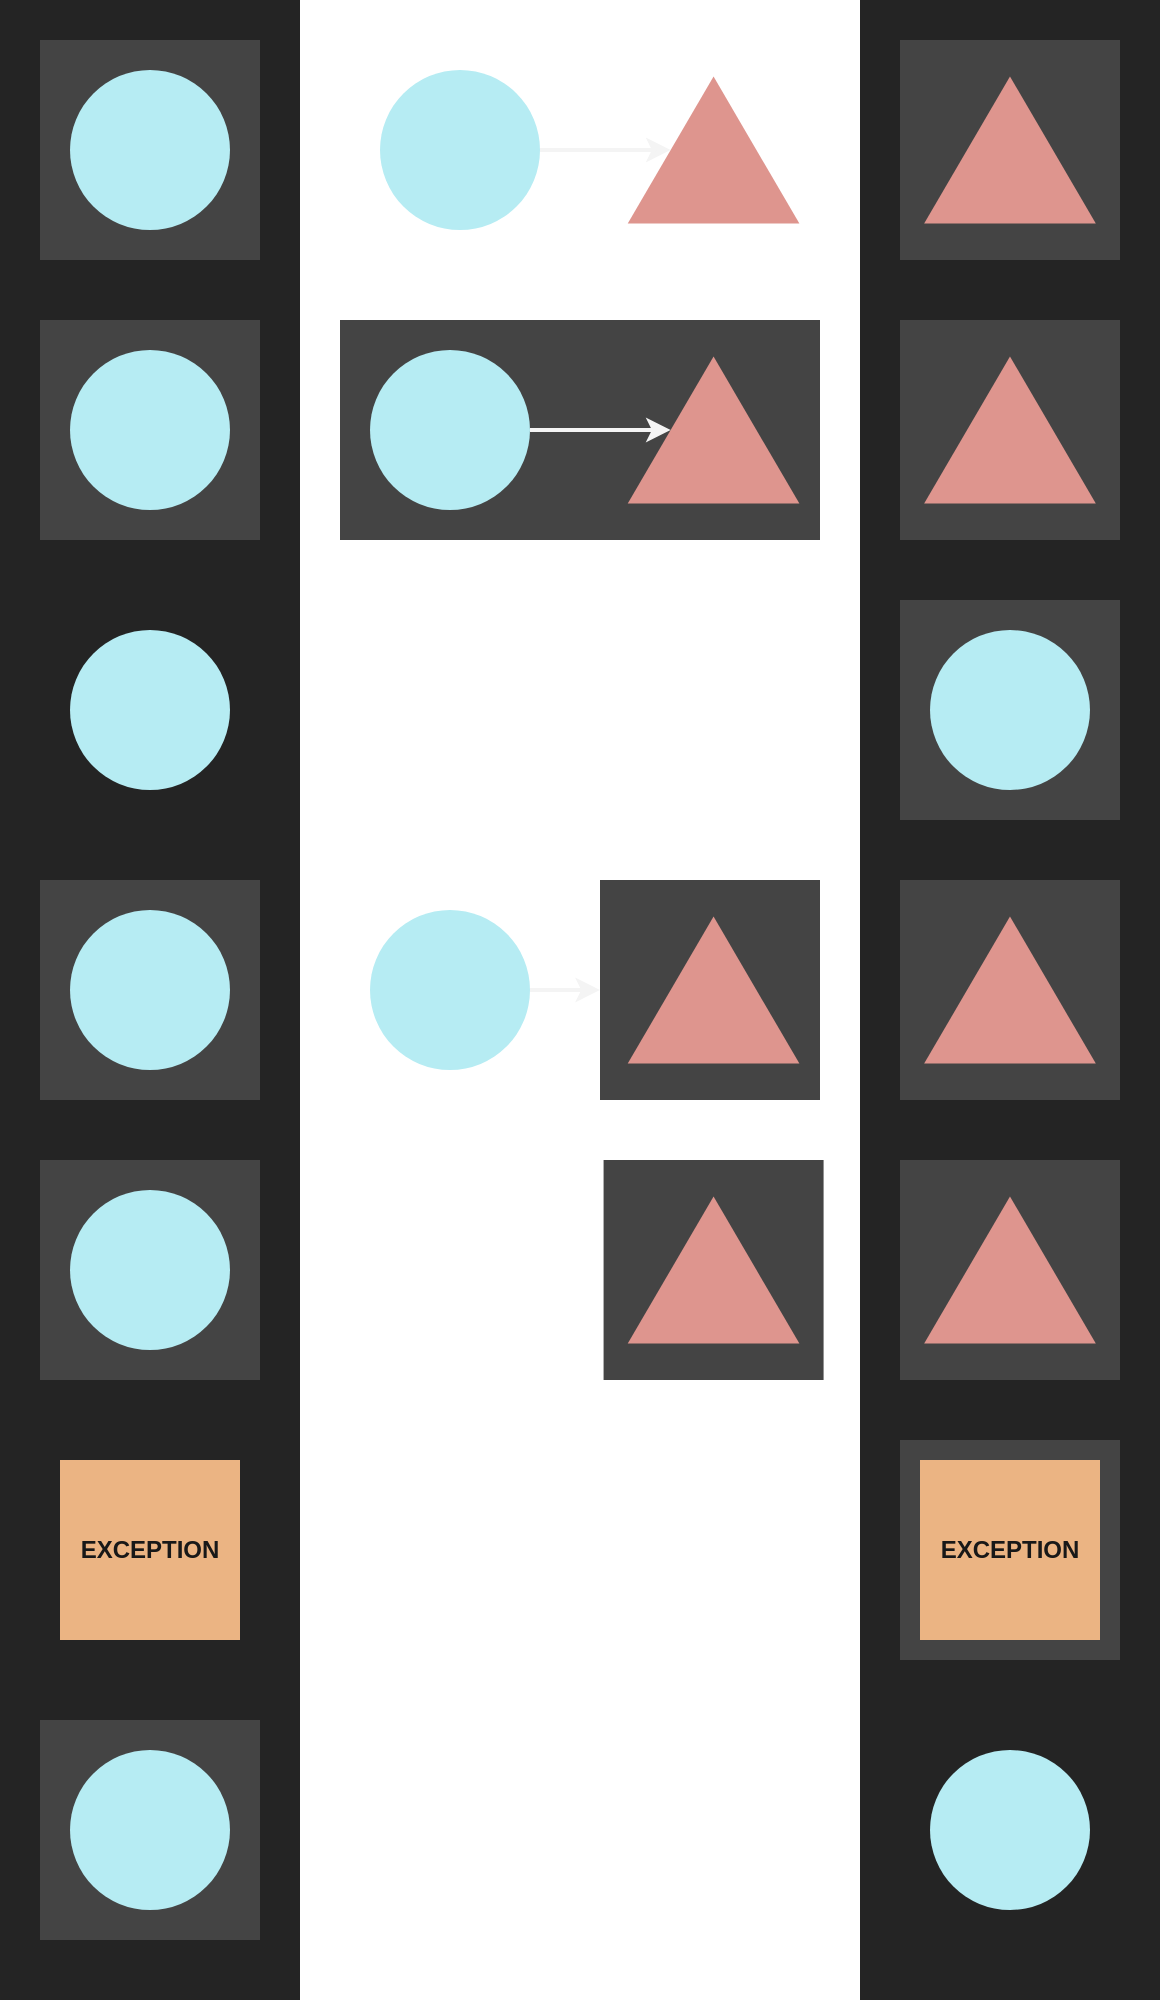 <mxfile>
    <diagram id="BRqQBNU2Q0-WfyeBBJri" name="monad">
        <mxGraphModel grid="1" page="1" gridSize="10" guides="1" tooltips="1" connect="1" arrows="1" fold="1" pageScale="1" pageWidth="3000" pageHeight="3000" math="0" shadow="0">
            <root>
                <mxCell id="0"/>
                <mxCell id="48" value="bg" parent="0"/>
                <mxCell id="49" value="" style="rounded=0;whiteSpace=wrap;html=1;strokeWidth=2;fontColor=#181818;fillColor=#242424;strokeColor=none;" parent="48" vertex="1">
                    <mxGeometry x="680" y="340" width="150" height="1000" as="geometry"/>
                </mxCell>
                <mxCell id="50" value="" style="rounded=0;whiteSpace=wrap;html=1;strokeWidth=2;fontColor=#181818;fillColor=#242424;strokeColor=none;" parent="48" vertex="1">
                    <mxGeometry x="250" y="340" width="150" height="1000" as="geometry"/>
                </mxCell>
                <mxCell id="51" value="" style="rounded=0;whiteSpace=wrap;html=1;strokeWidth=2;fontColor=#181818;fillColor=default;strokeColor=none;" parent="48" vertex="1">
                    <mxGeometry x="400" y="340" width="280" height="1000" as="geometry"/>
                </mxCell>
                <mxCell id="1" value="fg" parent="0"/>
                <mxCell id="18" value="" style="rounded=0;whiteSpace=wrap;html=1;strokeWidth=2;fillColor=#444444;strokeColor=none;" parent="1" vertex="1">
                    <mxGeometry x="420" y="500" width="240" height="110" as="geometry"/>
                </mxCell>
                <mxCell id="7" value="" style="whiteSpace=wrap;html=1;aspect=fixed;strokeWidth=2;strokeColor=none;fillColor=#444444;" parent="1" vertex="1">
                    <mxGeometry x="700" y="360" width="110" height="110" as="geometry"/>
                </mxCell>
                <mxCell id="2" value="" style="whiteSpace=wrap;html=1;aspect=fixed;strokeWidth=2;strokeColor=none;fillColor=#444444;" parent="1" vertex="1">
                    <mxGeometry x="270" y="360" width="110" height="110" as="geometry"/>
                </mxCell>
                <mxCell id="3" value="" style="triangle;whiteSpace=wrap;html=1;rotation=-90;strokeWidth=2;fillColor=#DE958E;strokeColor=none;" parent="1" vertex="1">
                    <mxGeometry x="570" y="372.09" width="73.57" height="85.83" as="geometry"/>
                </mxCell>
                <mxCell id="8" style="edgeStyle=none;html=1;entryX=0.5;entryY=0;entryDx=0;entryDy=0;strokeWidth=2;strokeColor=#f4f4f4;" parent="1" source="4" target="3" edge="1">
                    <mxGeometry relative="1" as="geometry"/>
                </mxCell>
                <mxCell id="4" value="" style="ellipse;whiteSpace=wrap;html=1;aspect=fixed;strokeWidth=2;fillColor=#B6ECF3;strokeColor=none;" parent="1" vertex="1">
                    <mxGeometry x="440" y="375" width="80" height="80" as="geometry"/>
                </mxCell>
                <mxCell id="5" value="" style="ellipse;whiteSpace=wrap;html=1;aspect=fixed;strokeWidth=2;fillColor=#B6ECF3;strokeColor=none;" parent="1" vertex="1">
                    <mxGeometry x="285" y="375" width="80" height="80" as="geometry"/>
                </mxCell>
                <mxCell id="6" value="" style="triangle;whiteSpace=wrap;html=1;rotation=-90;strokeWidth=2;fillColor=#DE958E;strokeColor=none;" parent="1" vertex="1">
                    <mxGeometry x="718.21" y="372.09" width="73.57" height="85.83" as="geometry"/>
                </mxCell>
                <mxCell id="10" value="" style="whiteSpace=wrap;html=1;aspect=fixed;strokeWidth=2;strokeColor=none;fillColor=#444444;" parent="1" vertex="1">
                    <mxGeometry x="700" y="500" width="110" height="110" as="geometry"/>
                </mxCell>
                <mxCell id="11" value="" style="whiteSpace=wrap;html=1;aspect=fixed;strokeWidth=2;strokeColor=none;fillColor=#444444;" parent="1" vertex="1">
                    <mxGeometry x="270" y="500" width="110" height="110" as="geometry"/>
                </mxCell>
                <mxCell id="12" value="" style="triangle;whiteSpace=wrap;html=1;rotation=-90;strokeWidth=2;fillColor=#DE958E;strokeColor=none;" parent="1" vertex="1">
                    <mxGeometry x="570" y="512.09" width="73.57" height="85.83" as="geometry"/>
                </mxCell>
                <mxCell id="13" style="edgeStyle=none;html=1;entryX=0.5;entryY=0;entryDx=0;entryDy=0;strokeWidth=2;strokeColor=#f4f4f4;" parent="1" source="14" target="12" edge="1">
                    <mxGeometry relative="1" as="geometry"/>
                </mxCell>
                <mxCell id="14" value="" style="ellipse;whiteSpace=wrap;html=1;aspect=fixed;strokeWidth=2;fillColor=#B6ECF3;strokeColor=none;" parent="1" vertex="1">
                    <mxGeometry x="435" y="515" width="80" height="80" as="geometry"/>
                </mxCell>
                <mxCell id="15" value="" style="ellipse;whiteSpace=wrap;html=1;aspect=fixed;strokeWidth=2;fillColor=#B6ECF3;strokeColor=none;" parent="1" vertex="1">
                    <mxGeometry x="285" y="515" width="80" height="80" as="geometry"/>
                </mxCell>
                <mxCell id="16" value="" style="triangle;whiteSpace=wrap;html=1;rotation=-90;strokeWidth=2;fillColor=#DE958E;strokeColor=none;" parent="1" vertex="1">
                    <mxGeometry x="718.21" y="512.09" width="73.57" height="85.83" as="geometry"/>
                </mxCell>
                <mxCell id="20" value="" style="whiteSpace=wrap;html=1;aspect=fixed;strokeWidth=2;strokeColor=none;fillColor=#444444;" parent="1" vertex="1">
                    <mxGeometry x="700" y="640" width="110" height="110" as="geometry"/>
                </mxCell>
                <mxCell id="21" value="" style="ellipse;whiteSpace=wrap;html=1;aspect=fixed;strokeWidth=2;fillColor=#B6ECF3;strokeColor=none;" parent="1" vertex="1">
                    <mxGeometry x="285" y="655" width="80" height="80" as="geometry"/>
                </mxCell>
                <mxCell id="22" value="" style="ellipse;whiteSpace=wrap;html=1;aspect=fixed;strokeWidth=2;fillColor=#B6ECF3;strokeColor=none;" parent="1" vertex="1">
                    <mxGeometry x="715" y="655" width="80" height="80" as="geometry"/>
                </mxCell>
                <mxCell id="24" value="" style="rounded=0;whiteSpace=wrap;html=1;strokeWidth=2;fillColor=#444444;strokeColor=none;" parent="1" vertex="1">
                    <mxGeometry x="550" y="780" width="110" height="110" as="geometry"/>
                </mxCell>
                <mxCell id="25" value="" style="whiteSpace=wrap;html=1;aspect=fixed;strokeWidth=2;strokeColor=none;fillColor=#444444;" parent="1" vertex="1">
                    <mxGeometry x="700" y="780" width="110" height="110" as="geometry"/>
                </mxCell>
                <mxCell id="26" value="" style="whiteSpace=wrap;html=1;aspect=fixed;strokeWidth=2;strokeColor=none;fillColor=#444444;" parent="1" vertex="1">
                    <mxGeometry x="270" y="780" width="110" height="110" as="geometry"/>
                </mxCell>
                <mxCell id="27" value="" style="triangle;whiteSpace=wrap;html=1;rotation=-90;strokeWidth=2;fillColor=#DE958E;strokeColor=none;" parent="1" vertex="1">
                    <mxGeometry x="570" y="792.09" width="73.57" height="85.83" as="geometry"/>
                </mxCell>
                <mxCell id="28" style="edgeStyle=none;html=1;strokeWidth=2;entryX=0;entryY=0.5;entryDx=0;entryDy=0;strokeColor=#f4f4f4;" parent="1" source="29" target="24" edge="1">
                    <mxGeometry relative="1" as="geometry">
                        <mxPoint x="540" y="835" as="targetPoint"/>
                    </mxGeometry>
                </mxCell>
                <mxCell id="29" value="" style="ellipse;whiteSpace=wrap;html=1;aspect=fixed;strokeWidth=2;fillColor=#B6ECF3;strokeColor=none;" parent="1" vertex="1">
                    <mxGeometry x="435" y="795" width="80" height="80" as="geometry"/>
                </mxCell>
                <mxCell id="30" value="" style="ellipse;whiteSpace=wrap;html=1;aspect=fixed;strokeWidth=2;fillColor=#B6ECF3;strokeColor=none;" parent="1" vertex="1">
                    <mxGeometry x="285" y="795" width="80" height="80" as="geometry"/>
                </mxCell>
                <mxCell id="31" value="" style="triangle;whiteSpace=wrap;html=1;rotation=-90;strokeWidth=2;fillColor=#DE958E;strokeColor=none;" parent="1" vertex="1">
                    <mxGeometry x="718.21" y="792.09" width="73.57" height="85.83" as="geometry"/>
                </mxCell>
                <mxCell id="32" value="" style="whiteSpace=wrap;html=1;aspect=fixed;strokeWidth=2;strokeColor=none;fillColor=#444444;" parent="1" vertex="1">
                    <mxGeometry x="700" y="920" width="110" height="110" as="geometry"/>
                </mxCell>
                <mxCell id="33" value="" style="whiteSpace=wrap;html=1;aspect=fixed;strokeWidth=2;strokeColor=none;fillColor=#444444;" parent="1" vertex="1">
                    <mxGeometry x="270" y="920" width="110" height="110" as="geometry"/>
                </mxCell>
                <mxCell id="34" value="" style="ellipse;whiteSpace=wrap;html=1;aspect=fixed;strokeWidth=2;fillColor=#B6ECF3;strokeColor=none;" parent="1" vertex="1">
                    <mxGeometry x="285" y="935" width="80" height="80" as="geometry"/>
                </mxCell>
                <mxCell id="35" value="" style="triangle;whiteSpace=wrap;html=1;rotation=-90;strokeWidth=2;fillColor=#DE958E;strokeColor=none;" parent="1" vertex="1">
                    <mxGeometry x="718.21" y="932.09" width="73.57" height="85.83" as="geometry"/>
                </mxCell>
                <mxCell id="36" value="" style="whiteSpace=wrap;html=1;aspect=fixed;strokeWidth=2;strokeColor=none;fillColor=#444444;" parent="1" vertex="1">
                    <mxGeometry x="551.79" y="920" width="110" height="110" as="geometry"/>
                </mxCell>
                <mxCell id="37" value="" style="triangle;whiteSpace=wrap;html=1;rotation=-90;strokeWidth=2;fillColor=#DE958E;strokeColor=none;" parent="1" vertex="1">
                    <mxGeometry x="570" y="932.09" width="73.57" height="85.83" as="geometry"/>
                </mxCell>
                <mxCell id="38" value="" style="whiteSpace=wrap;html=1;aspect=fixed;strokeWidth=2;strokeColor=none;fillColor=#444444;" parent="1" vertex="1">
                    <mxGeometry x="700" y="1060" width="110" height="110" as="geometry"/>
                </mxCell>
                <mxCell id="41" value="EXCEPTION" style="whiteSpace=wrap;html=1;aspect=fixed;strokeWidth=2;strokeColor=none;fillColor=#EBB483;fontColor=#181818;fontStyle=1" parent="1" vertex="1">
                    <mxGeometry x="280" y="1070" width="90" height="90" as="geometry"/>
                </mxCell>
                <mxCell id="43" value="EXCEPTION" style="whiteSpace=wrap;html=1;aspect=fixed;strokeWidth=2;strokeColor=none;fillColor=#EBB483;fontColor=#181818;fontStyle=1" parent="1" vertex="1">
                    <mxGeometry x="710" y="1070" width="90" height="90" as="geometry"/>
                </mxCell>
                <mxCell id="KwMTXw-tyMPcR6zwuscQ-52" value="" style="whiteSpace=wrap;html=1;aspect=fixed;strokeWidth=2;strokeColor=none;fillColor=#444444;" vertex="1" parent="1">
                    <mxGeometry x="270" y="1200" width="110" height="110" as="geometry"/>
                </mxCell>
                <mxCell id="KwMTXw-tyMPcR6zwuscQ-53" value="" style="ellipse;whiteSpace=wrap;html=1;aspect=fixed;strokeWidth=2;fillColor=#B6ECF3;strokeColor=none;" vertex="1" parent="1">
                    <mxGeometry x="285" y="1215" width="80" height="80" as="geometry"/>
                </mxCell>
                <mxCell id="KwMTXw-tyMPcR6zwuscQ-54" value="" style="ellipse;whiteSpace=wrap;html=1;aspect=fixed;strokeWidth=2;fillColor=#B6ECF3;strokeColor=none;" vertex="1" parent="1">
                    <mxGeometry x="715" y="1215" width="80" height="80" as="geometry"/>
                </mxCell>
            </root>
        </mxGraphModel>
    </diagram>
    <diagram name="fmap" id="Al2d19KK9ROIfPpk1n1R">
        <mxGraphModel dx="869" dy="842" grid="1" gridSize="10" guides="1" tooltips="1" connect="1" arrows="1" fold="1" page="1" pageScale="1" pageWidth="3000" pageHeight="3000" math="0" shadow="0">
            <root>
                <mxCell id="oJH5bcCGSZni3kuq_-3t-0"/>
                <mxCell id="oJH5bcCGSZni3kuq_-3t-1" parent="oJH5bcCGSZni3kuq_-3t-0"/>
                <mxCell id="oJH5bcCGSZni3kuq_-3t-6" value="" style="whiteSpace=wrap;html=1;aspect=fixed;strokeWidth=2;strokeColor=none;fillColor=#444444;" parent="oJH5bcCGSZni3kuq_-3t-1" vertex="1">
                    <mxGeometry x="700" y="360" width="110" height="110" as="geometry"/>
                </mxCell>
                <mxCell id="oJH5bcCGSZni3kuq_-3t-7" value="" style="whiteSpace=wrap;html=1;aspect=fixed;strokeWidth=2;strokeColor=none;fillColor=#444444;" parent="oJH5bcCGSZni3kuq_-3t-1" vertex="1">
                    <mxGeometry x="270" y="360" width="110" height="110" as="geometry"/>
                </mxCell>
                <mxCell id="oJH5bcCGSZni3kuq_-3t-8" value="" style="triangle;whiteSpace=wrap;html=1;rotation=-90;strokeWidth=2;fillColor=#DE958E;strokeColor=none;" parent="oJH5bcCGSZni3kuq_-3t-1" vertex="1">
                    <mxGeometry x="560" y="372.09" width="73.57" height="85.83" as="geometry"/>
                </mxCell>
                <mxCell id="oJH5bcCGSZni3kuq_-3t-9" style="edgeStyle=none;html=1;entryX=0.5;entryY=0;entryDx=0;entryDy=0;strokeWidth=2;strokeColor=#f4f4f4;" parent="oJH5bcCGSZni3kuq_-3t-1" source="oJH5bcCGSZni3kuq_-3t-10" target="oJH5bcCGSZni3kuq_-3t-8" edge="1">
                    <mxGeometry relative="1" as="geometry"/>
                </mxCell>
                <mxCell id="oJH5bcCGSZni3kuq_-3t-10" value="" style="ellipse;whiteSpace=wrap;html=1;aspect=fixed;strokeWidth=2;fillColor=#B6ECF3;strokeColor=none;" parent="oJH5bcCGSZni3kuq_-3t-1" vertex="1">
                    <mxGeometry x="440" y="375" width="80" height="80" as="geometry"/>
                </mxCell>
                <mxCell id="oJH5bcCGSZni3kuq_-3t-11" value="" style="ellipse;whiteSpace=wrap;html=1;aspect=fixed;strokeWidth=2;fillColor=#B6ECF3;strokeColor=none;" parent="oJH5bcCGSZni3kuq_-3t-1" vertex="1">
                    <mxGeometry x="285" y="375" width="80" height="80" as="geometry"/>
                </mxCell>
                <mxCell id="oJH5bcCGSZni3kuq_-3t-12" value="" style="triangle;whiteSpace=wrap;html=1;rotation=-90;strokeWidth=2;fillColor=#DE958E;strokeColor=none;" parent="oJH5bcCGSZni3kuq_-3t-1" vertex="1">
                    <mxGeometry x="718.21" y="372.09" width="73.57" height="85.83" as="geometry"/>
                </mxCell>
            </root>
        </mxGraphModel>
    </diagram>
    <diagram name="app" id="9_TQ4z-ipIA3qHij8OlL">
        <mxGraphModel grid="1" page="1" gridSize="10" guides="1" tooltips="1" connect="1" arrows="1" fold="1" pageScale="1" pageWidth="3000" pageHeight="3000" math="0" shadow="0">
            <root>
                <mxCell id="IYaJkeFjEHqPXnomYeB3-0"/>
                <mxCell id="IYaJkeFjEHqPXnomYeB3-1" parent="IYaJkeFjEHqPXnomYeB3-0"/>
                <mxCell id="IYaJkeFjEHqPXnomYeB3-2" value="" style="rounded=0;whiteSpace=wrap;html=1;strokeWidth=2;fillColor=#444444;strokeColor=none;" parent="IYaJkeFjEHqPXnomYeB3-1" vertex="1">
                    <mxGeometry x="420" y="500" width="240" height="110" as="geometry"/>
                </mxCell>
                <mxCell id="IYaJkeFjEHqPXnomYeB3-10" value="" style="whiteSpace=wrap;html=1;aspect=fixed;strokeWidth=2;strokeColor=none;fillColor=#444444;" parent="IYaJkeFjEHqPXnomYeB3-1" vertex="1">
                    <mxGeometry x="700" y="500" width="110" height="110" as="geometry"/>
                </mxCell>
                <mxCell id="IYaJkeFjEHqPXnomYeB3-11" value="" style="whiteSpace=wrap;html=1;aspect=fixed;strokeWidth=2;strokeColor=none;fillColor=#444444;" parent="IYaJkeFjEHqPXnomYeB3-1" vertex="1">
                    <mxGeometry x="270" y="500" width="110" height="110" as="geometry"/>
                </mxCell>
                <mxCell id="IYaJkeFjEHqPXnomYeB3-12" value="" style="triangle;whiteSpace=wrap;html=1;rotation=-90;strokeWidth=2;fillColor=#DE958E;strokeColor=none;" parent="IYaJkeFjEHqPXnomYeB3-1" vertex="1">
                    <mxGeometry x="570" y="512.09" width="73.57" height="85.83" as="geometry"/>
                </mxCell>
                <mxCell id="IYaJkeFjEHqPXnomYeB3-13" style="edgeStyle=none;html=1;entryX=0.5;entryY=0;entryDx=0;entryDy=0;strokeWidth=2;strokeColor=#f4f4f4;" parent="IYaJkeFjEHqPXnomYeB3-1" source="IYaJkeFjEHqPXnomYeB3-14" target="IYaJkeFjEHqPXnomYeB3-12" edge="1">
                    <mxGeometry relative="1" as="geometry"/>
                </mxCell>
                <mxCell id="IYaJkeFjEHqPXnomYeB3-14" value="" style="ellipse;whiteSpace=wrap;html=1;aspect=fixed;strokeWidth=2;fillColor=#B6ECF3;strokeColor=none;" parent="IYaJkeFjEHqPXnomYeB3-1" vertex="1">
                    <mxGeometry x="435" y="515" width="80" height="80" as="geometry"/>
                </mxCell>
                <mxCell id="IYaJkeFjEHqPXnomYeB3-15" value="" style="ellipse;whiteSpace=wrap;html=1;aspect=fixed;strokeWidth=2;fillColor=#B6ECF3;strokeColor=none;" parent="IYaJkeFjEHqPXnomYeB3-1" vertex="1">
                    <mxGeometry x="285" y="515" width="80" height="80" as="geometry"/>
                </mxCell>
                <mxCell id="IYaJkeFjEHqPXnomYeB3-16" value="" style="triangle;whiteSpace=wrap;html=1;rotation=-90;strokeWidth=2;fillColor=#DE958E;strokeColor=none;" parent="IYaJkeFjEHqPXnomYeB3-1" vertex="1">
                    <mxGeometry x="718.21" y="512.09" width="73.57" height="85.83" as="geometry"/>
                </mxCell>
            </root>
        </mxGraphModel>
    </diagram>
    <diagram name="wrap" id="zLlKF-XCt6XgQjAPwLX_">
        <mxGraphModel dx="869" dy="842" grid="1" gridSize="10" guides="1" tooltips="1" connect="1" arrows="1" fold="1" page="1" pageScale="1" pageWidth="3000" pageHeight="3000" math="0" shadow="0">
            <root>
                <mxCell id="FC2tfZT1iKfKmRwbYwtJ-0"/>
                <mxCell id="FC2tfZT1iKfKmRwbYwtJ-1" parent="FC2tfZT1iKfKmRwbYwtJ-0"/>
                <mxCell id="FC2tfZT1iKfKmRwbYwtJ-17" value="" style="whiteSpace=wrap;html=1;aspect=fixed;strokeWidth=2;strokeColor=none;fillColor=#444444;" parent="FC2tfZT1iKfKmRwbYwtJ-1" vertex="1">
                    <mxGeometry x="700" y="640" width="110" height="110" as="geometry"/>
                </mxCell>
                <mxCell id="FC2tfZT1iKfKmRwbYwtJ-18" value="" style="ellipse;whiteSpace=wrap;html=1;aspect=fixed;strokeWidth=2;fillColor=#B6ECF3;strokeColor=none;" parent="FC2tfZT1iKfKmRwbYwtJ-1" vertex="1">
                    <mxGeometry x="285" y="655" width="80" height="80" as="geometry"/>
                </mxCell>
                <mxCell id="FC2tfZT1iKfKmRwbYwtJ-19" value="" style="ellipse;whiteSpace=wrap;html=1;aspect=fixed;strokeWidth=2;fillColor=#B6ECF3;strokeColor=none;" parent="FC2tfZT1iKfKmRwbYwtJ-1" vertex="1">
                    <mxGeometry x="715" y="655" width="80" height="80" as="geometry"/>
                </mxCell>
            </root>
        </mxGraphModel>
    </diagram>
    <diagram name="bind" id="yrJ-A2c-_cwgoWdmgcQH">
        <mxGraphModel grid="1" page="1" gridSize="10" guides="1" tooltips="1" connect="1" arrows="1" fold="1" pageScale="1" pageWidth="3000" pageHeight="3000" math="0" shadow="0">
            <root>
                <mxCell id="hkTsS6Oi3ozWi2ot0U-o-0"/>
                <mxCell id="hkTsS6Oi3ozWi2ot0U-o-1" parent="hkTsS6Oi3ozWi2ot0U-o-0"/>
                <mxCell id="hkTsS6Oi3ozWi2ot0U-o-20" value="" style="rounded=0;whiteSpace=wrap;html=1;strokeWidth=2;fillColor=#444444;strokeColor=none;" parent="hkTsS6Oi3ozWi2ot0U-o-1" vertex="1">
                    <mxGeometry x="550" y="780" width="110" height="110" as="geometry"/>
                </mxCell>
                <mxCell id="hkTsS6Oi3ozWi2ot0U-o-21" value="" style="whiteSpace=wrap;html=1;aspect=fixed;strokeWidth=2;strokeColor=none;fillColor=#444444;" parent="hkTsS6Oi3ozWi2ot0U-o-1" vertex="1">
                    <mxGeometry x="700" y="780" width="110" height="110" as="geometry"/>
                </mxCell>
                <mxCell id="hkTsS6Oi3ozWi2ot0U-o-22" value="" style="whiteSpace=wrap;html=1;aspect=fixed;strokeWidth=2;strokeColor=none;fillColor=#444444;" parent="hkTsS6Oi3ozWi2ot0U-o-1" vertex="1">
                    <mxGeometry x="270" y="780" width="110" height="110" as="geometry"/>
                </mxCell>
                <mxCell id="hkTsS6Oi3ozWi2ot0U-o-23" value="" style="triangle;whiteSpace=wrap;html=1;rotation=-90;strokeWidth=2;fillColor=#DE958E;strokeColor=none;" parent="hkTsS6Oi3ozWi2ot0U-o-1" vertex="1">
                    <mxGeometry x="570" y="792.09" width="73.57" height="85.83" as="geometry"/>
                </mxCell>
                <mxCell id="hkTsS6Oi3ozWi2ot0U-o-24" style="edgeStyle=none;html=1;strokeWidth=2;entryX=0;entryY=0.5;entryDx=0;entryDy=0;strokeColor=#f4f4f4;" parent="hkTsS6Oi3ozWi2ot0U-o-1" source="hkTsS6Oi3ozWi2ot0U-o-25" target="hkTsS6Oi3ozWi2ot0U-o-20" edge="1">
                    <mxGeometry relative="1" as="geometry">
                        <mxPoint x="540" y="835" as="targetPoint"/>
                    </mxGeometry>
                </mxCell>
                <mxCell id="hkTsS6Oi3ozWi2ot0U-o-25" value="" style="ellipse;whiteSpace=wrap;html=1;aspect=fixed;strokeWidth=2;fillColor=#B6ECF3;strokeColor=none;" parent="hkTsS6Oi3ozWi2ot0U-o-1" vertex="1">
                    <mxGeometry x="435" y="795" width="80" height="80" as="geometry"/>
                </mxCell>
                <mxCell id="hkTsS6Oi3ozWi2ot0U-o-26" value="" style="ellipse;whiteSpace=wrap;html=1;aspect=fixed;strokeWidth=2;fillColor=#B6ECF3;strokeColor=none;" parent="hkTsS6Oi3ozWi2ot0U-o-1" vertex="1">
                    <mxGeometry x="285" y="795" width="80" height="80" as="geometry"/>
                </mxCell>
                <mxCell id="hkTsS6Oi3ozWi2ot0U-o-27" value="" style="triangle;whiteSpace=wrap;html=1;rotation=-90;strokeWidth=2;fillColor=#DE958E;strokeColor=none;" parent="hkTsS6Oi3ozWi2ot0U-o-1" vertex="1">
                    <mxGeometry x="718.21" y="792.09" width="73.57" height="85.83" as="geometry"/>
                </mxCell>
            </root>
        </mxGraphModel>
    </diagram>
    <diagram name="right" id="_GeWZb_Ha9xAHUZWDP5c">
        <mxGraphModel dx="869" dy="842" grid="1" gridSize="10" guides="1" tooltips="1" connect="1" arrows="1" fold="1" page="1" pageScale="1" pageWidth="3000" pageHeight="3000" math="0" shadow="0">
            <root>
                <mxCell id="8dFuM0ymgt7JWwUUoytv-0"/>
                <mxCell id="8dFuM0ymgt7JWwUUoytv-1" parent="8dFuM0ymgt7JWwUUoytv-0"/>
                <mxCell id="8dFuM0ymgt7JWwUUoytv-28" value="" style="whiteSpace=wrap;html=1;aspect=fixed;strokeWidth=2;strokeColor=none;fillColor=#444444;" parent="8dFuM0ymgt7JWwUUoytv-1" vertex="1">
                    <mxGeometry x="700" y="920" width="110" height="110" as="geometry"/>
                </mxCell>
                <mxCell id="8dFuM0ymgt7JWwUUoytv-29" value="" style="whiteSpace=wrap;html=1;aspect=fixed;strokeWidth=2;strokeColor=none;fillColor=#444444;" parent="8dFuM0ymgt7JWwUUoytv-1" vertex="1">
                    <mxGeometry x="270" y="920" width="110" height="110" as="geometry"/>
                </mxCell>
                <mxCell id="8dFuM0ymgt7JWwUUoytv-30" value="" style="ellipse;whiteSpace=wrap;html=1;aspect=fixed;strokeWidth=2;fillColor=#B6ECF3;strokeColor=none;" parent="8dFuM0ymgt7JWwUUoytv-1" vertex="1">
                    <mxGeometry x="285" y="935" width="80" height="80" as="geometry"/>
                </mxCell>
                <mxCell id="8dFuM0ymgt7JWwUUoytv-31" value="" style="triangle;whiteSpace=wrap;html=1;rotation=-90;strokeWidth=2;fillColor=#DE958E;strokeColor=none;" parent="8dFuM0ymgt7JWwUUoytv-1" vertex="1">
                    <mxGeometry x="718.21" y="932.09" width="73.57" height="85.83" as="geometry"/>
                </mxCell>
                <mxCell id="8dFuM0ymgt7JWwUUoytv-32" value="" style="whiteSpace=wrap;html=1;aspect=fixed;strokeWidth=2;strokeColor=none;fillColor=#444444;" parent="8dFuM0ymgt7JWwUUoytv-1" vertex="1">
                    <mxGeometry x="551.79" y="920" width="110" height="110" as="geometry"/>
                </mxCell>
                <mxCell id="8dFuM0ymgt7JWwUUoytv-33" value="" style="triangle;whiteSpace=wrap;html=1;rotation=-90;strokeWidth=2;fillColor=#DE958E;strokeColor=none;" parent="8dFuM0ymgt7JWwUUoytv-1" vertex="1">
                    <mxGeometry x="570" y="932.09" width="73.57" height="85.83" as="geometry"/>
                </mxCell>
            </root>
        </mxGraphModel>
    </diagram>
    <diagram name="fail" id="Pm-Xrywbxhk-IHy6q_qW">
        <mxGraphModel dx="869" dy="842" grid="0" gridSize="10" guides="1" tooltips="1" connect="1" arrows="1" fold="1" page="1" pageScale="1" pageWidth="3000" pageHeight="3000" math="0" shadow="0">
            <root>
                <mxCell id="gohJ5dVgFCLaFSb05Ylz-0"/>
                <mxCell id="gohJ5dVgFCLaFSb05Ylz-1" parent="gohJ5dVgFCLaFSb05Ylz-0"/>
                <mxCell id="gohJ5dVgFCLaFSb05Ylz-34" value="" style="whiteSpace=wrap;html=1;aspect=fixed;strokeWidth=2;strokeColor=none;fillColor=#444444;" parent="gohJ5dVgFCLaFSb05Ylz-1" vertex="1">
                    <mxGeometry x="700" y="1060" width="110" height="110" as="geometry"/>
                </mxCell>
                <mxCell id="gohJ5dVgFCLaFSb05Ylz-35" value="EXCEPTION" style="whiteSpace=wrap;html=1;aspect=fixed;strokeWidth=2;strokeColor=none;fillColor=#EBB483;fontColor=#181818;fontStyle=1" parent="gohJ5dVgFCLaFSb05Ylz-1" vertex="1">
                    <mxGeometry x="280" y="1070" width="90" height="90" as="geometry"/>
                </mxCell>
                <mxCell id="gohJ5dVgFCLaFSb05Ylz-36" value="EXCEPTION" style="whiteSpace=wrap;html=1;aspect=fixed;strokeWidth=2;strokeColor=none;fillColor=#EBB483;fontColor=#181818;fontStyle=1" parent="gohJ5dVgFCLaFSb05Ylz-1" vertex="1">
                    <mxGeometry x="710" y="1070" width="90" height="90" as="geometry"/>
                </mxCell>
            </root>
        </mxGraphModel>
    </diagram>
    <diagram name="unwrap" id="eOH8GE1bl4RNTV-L19Fe">
        <mxGraphModel dx="1448" dy="1403" grid="1" gridSize="10" guides="1" tooltips="1" connect="1" arrows="1" fold="1" page="1" pageScale="1" pageWidth="3000" pageHeight="3000" math="0" shadow="0">
            <root>
                <mxCell id="CrGKIczBVMBGzUdtHwqu-0"/>
                <mxCell id="CrGKIczBVMBGzUdtHwqu-1" value="bg" parent="CrGKIczBVMBGzUdtHwqu-0"/>
                <mxCell id="CrGKIczBVMBGzUdtHwqu-5" value="fg" parent="CrGKIczBVMBGzUdtHwqu-0"/>
                <mxCell id="CrGKIczBVMBGzUdtHwqu-41" value="" style="whiteSpace=wrap;html=1;aspect=fixed;strokeWidth=2;strokeColor=none;fillColor=#444444;" vertex="1" parent="CrGKIczBVMBGzUdtHwqu-5">
                    <mxGeometry x="270" y="1200" width="110" height="110" as="geometry"/>
                </mxCell>
                <mxCell id="CrGKIczBVMBGzUdtHwqu-42" value="" style="ellipse;whiteSpace=wrap;html=1;aspect=fixed;strokeWidth=2;fillColor=#B6ECF3;strokeColor=none;" vertex="1" parent="CrGKIczBVMBGzUdtHwqu-5">
                    <mxGeometry x="285" y="1215" width="80" height="80" as="geometry"/>
                </mxCell>
                <mxCell id="CrGKIczBVMBGzUdtHwqu-43" value="" style="ellipse;whiteSpace=wrap;html=1;aspect=fixed;strokeWidth=2;fillColor=#B6ECF3;strokeColor=none;" vertex="1" parent="CrGKIczBVMBGzUdtHwqu-5">
                    <mxGeometry x="715" y="1215" width="80" height="80" as="geometry"/>
                </mxCell>
            </root>
        </mxGraphModel>
    </diagram>
</mxfile>
